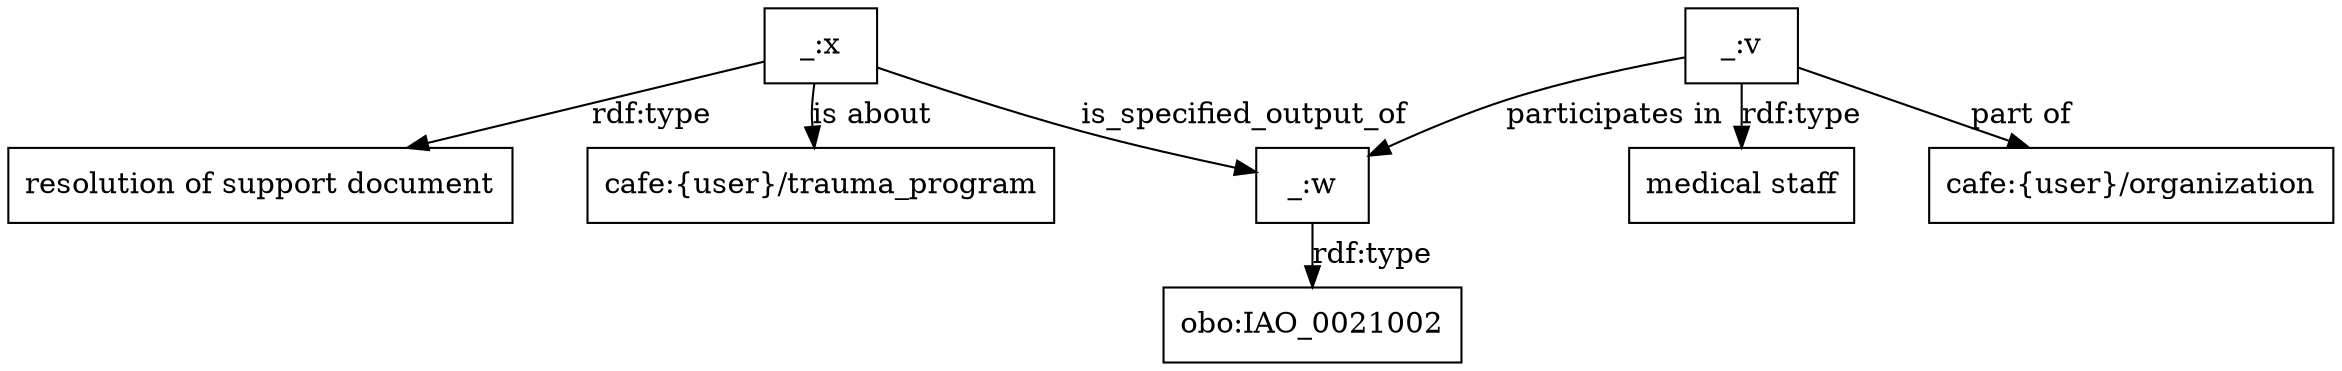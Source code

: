 digraph g { node [shape=rectangle];
graph [splines=true, nodesep=.5, ranksep=0, overlap=false];
"_:w" -> "obo:IAO_0021002" [label="rdf:type"]
"_:x" -> "_:w" [label="is_specified_output_of"]
"_:v" -> "medical staff" [label="rdf:type"]
"_:v" -> "cafe:{user}/organization" [label="part of"]
"_:v" -> "_:w" [label="participates in"]
"_:x" -> "cafe:{user}/trauma_program" [label="is about"]
"_:x" -> "resolution of support document" [label="rdf:type"]
}